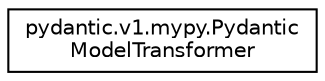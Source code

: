 digraph "Graphical Class Hierarchy"
{
 // LATEX_PDF_SIZE
  edge [fontname="Helvetica",fontsize="10",labelfontname="Helvetica",labelfontsize="10"];
  node [fontname="Helvetica",fontsize="10",shape=record];
  rankdir="LR";
  Node0 [label="pydantic.v1.mypy.Pydantic\lModelTransformer",height=0.2,width=0.4,color="black", fillcolor="white", style="filled",URL="$classpydantic_1_1v1_1_1mypy_1_1PydanticModelTransformer.html",tooltip=" "];
}
